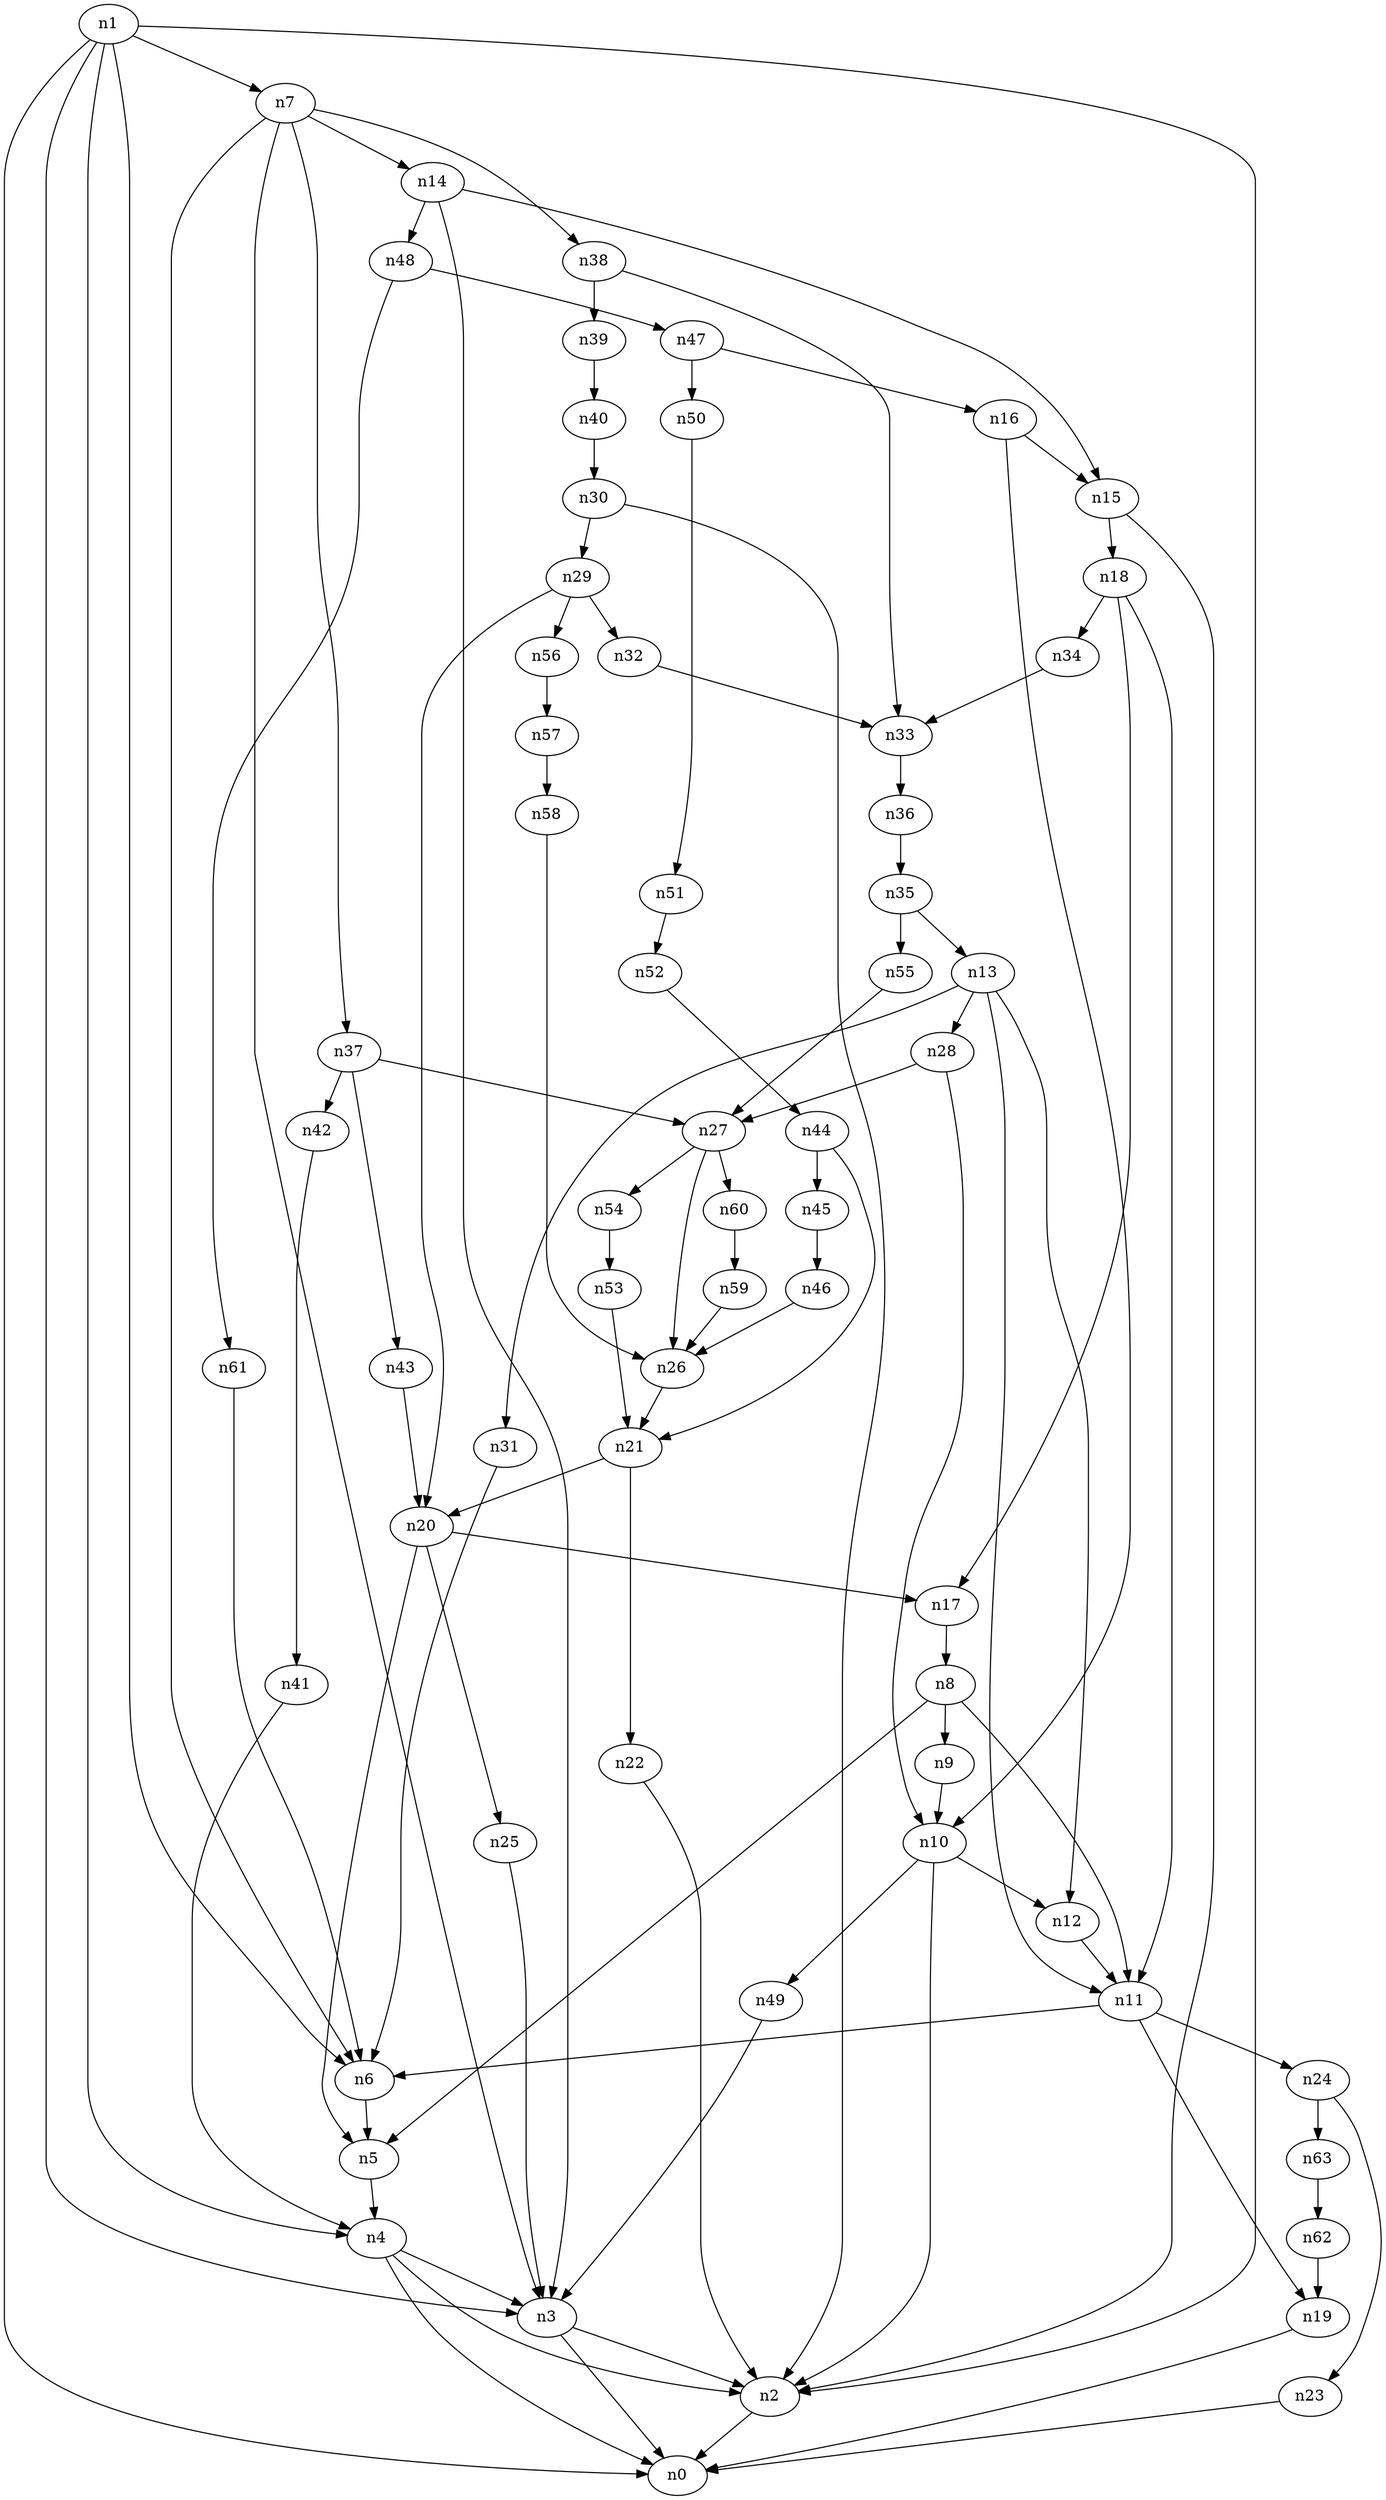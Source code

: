 digraph G {
	n1 -> n0	 [_graphml_id=e0];
	n1 -> n2	 [_graphml_id=e1];
	n1 -> n3	 [_graphml_id=e6];
	n1 -> n4	 [_graphml_id=e9];
	n1 -> n6	 [_graphml_id=e12];
	n1 -> n7	 [_graphml_id=e13];
	n2 -> n0	 [_graphml_id=e5];
	n3 -> n0	 [_graphml_id=e8];
	n3 -> n2	 [_graphml_id=e2];
	n4 -> n0	 [_graphml_id=e4];
	n4 -> n2	 [_graphml_id=e7];
	n4 -> n3	 [_graphml_id=e3];
	n5 -> n4	 [_graphml_id=e10];
	n6 -> n5	 [_graphml_id=e11];
	n7 -> n3	 [_graphml_id=e14];
	n7 -> n6	 [_graphml_id=e15];
	n7 -> n14	 [_graphml_id=e73];
	n7 -> n37	 [_graphml_id=e61];
	n7 -> n38	 [_graphml_id=e93];
	n8 -> n5	 [_graphml_id=e16];
	n8 -> n9	 [_graphml_id=e17];
	n8 -> n11	 [_graphml_id=e20];
	n9 -> n10	 [_graphml_id=e18];
	n10 -> n2	 [_graphml_id=e19];
	n10 -> n12	 [_graphml_id=e22];
	n10 -> n49	 [_graphml_id=e81];
	n11 -> n6	 [_graphml_id=e103];
	n11 -> n19	 [_graphml_id=e33];
	n11 -> n24	 [_graphml_id=e41];
	n12 -> n11	 [_graphml_id=e21];
	n13 -> n11	 [_graphml_id=e23];
	n13 -> n12	 [_graphml_id=e24];
	n13 -> n28	 [_graphml_id=e63];
	n13 -> n31	 [_graphml_id=e52];
	n14 -> n3	 [_graphml_id=e25];
	n14 -> n15	 [_graphml_id=e26];
	n14 -> n48	 [_graphml_id=e80];
	n15 -> n2	 [_graphml_id=e34];
	n15 -> n18	 [_graphml_id=e83];
	n16 -> n10	 [_graphml_id=e28];
	n16 -> n15	 [_graphml_id=e27];
	n17 -> n8	 [_graphml_id=e29];
	n18 -> n11	 [_graphml_id=e31];
	n18 -> n17	 [_graphml_id=e30];
	n18 -> n34	 [_graphml_id=e57];
	n19 -> n0	 [_graphml_id=e32];
	n20 -> n5	 [_graphml_id=e44];
	n20 -> n17	 [_graphml_id=e35];
	n20 -> n25	 [_graphml_id=e42];
	n21 -> n20	 [_graphml_id=e36];
	n21 -> n22	 [_graphml_id=e37];
	n22 -> n2	 [_graphml_id=e38];
	n23 -> n0	 [_graphml_id=e39];
	n24 -> n23	 [_graphml_id=e40];
	n24 -> n63	 [_graphml_id=e106];
	n25 -> n3	 [_graphml_id=e43];
	n26 -> n21	 [_graphml_id=e45];
	n27 -> n26	 [_graphml_id=e46];
	n27 -> n54	 [_graphml_id=e90];
	n27 -> n60	 [_graphml_id=e100];
	n28 -> n10	 [_graphml_id=e48];
	n28 -> n27	 [_graphml_id=e47];
	n29 -> n20	 [_graphml_id=e49];
	n29 -> n32	 [_graphml_id=e54];
	n29 -> n56	 [_graphml_id=e94];
	n30 -> n2	 [_graphml_id=e51];
	n30 -> n29	 [_graphml_id=e50];
	n31 -> n6	 [_graphml_id=e53];
	n32 -> n33	 [_graphml_id=e55];
	n33 -> n36	 [_graphml_id=e60];
	n34 -> n33	 [_graphml_id=e56];
	n35 -> n13	 [_graphml_id=e58];
	n35 -> n55	 [_graphml_id=e92];
	n36 -> n35	 [_graphml_id=e59];
	n37 -> n27	 [_graphml_id=e62];
	n37 -> n42	 [_graphml_id=e70];
	n37 -> n43	 [_graphml_id=e72];
	n38 -> n33	 [_graphml_id=e64];
	n38 -> n39	 [_graphml_id=e65];
	n39 -> n40	 [_graphml_id=e66];
	n40 -> n30	 [_graphml_id=e67];
	n41 -> n4	 [_graphml_id=e68];
	n42 -> n41	 [_graphml_id=e69];
	n43 -> n20	 [_graphml_id=e71];
	n44 -> n21	 [_graphml_id=e74];
	n44 -> n45	 [_graphml_id=e75];
	n45 -> n46	 [_graphml_id=e76];
	n46 -> n26	 [_graphml_id=e77];
	n47 -> n16	 [_graphml_id=e78];
	n47 -> n50	 [_graphml_id=e84];
	n48 -> n47	 [_graphml_id=e79];
	n48 -> n61	 [_graphml_id=e102];
	n49 -> n3	 [_graphml_id=e82];
	n50 -> n51	 [_graphml_id=e85];
	n51 -> n52	 [_graphml_id=e86];
	n52 -> n44	 [_graphml_id=e87];
	n53 -> n21	 [_graphml_id=e88];
	n54 -> n53	 [_graphml_id=e89];
	n55 -> n27	 [_graphml_id=e91];
	n56 -> n57	 [_graphml_id=e95];
	n57 -> n58	 [_graphml_id=e96];
	n58 -> n26	 [_graphml_id=e97];
	n59 -> n26	 [_graphml_id=e98];
	n60 -> n59	 [_graphml_id=e99];
	n61 -> n6	 [_graphml_id=e101];
	n62 -> n19	 [_graphml_id=e104];
	n63 -> n62	 [_graphml_id=e105];
}
